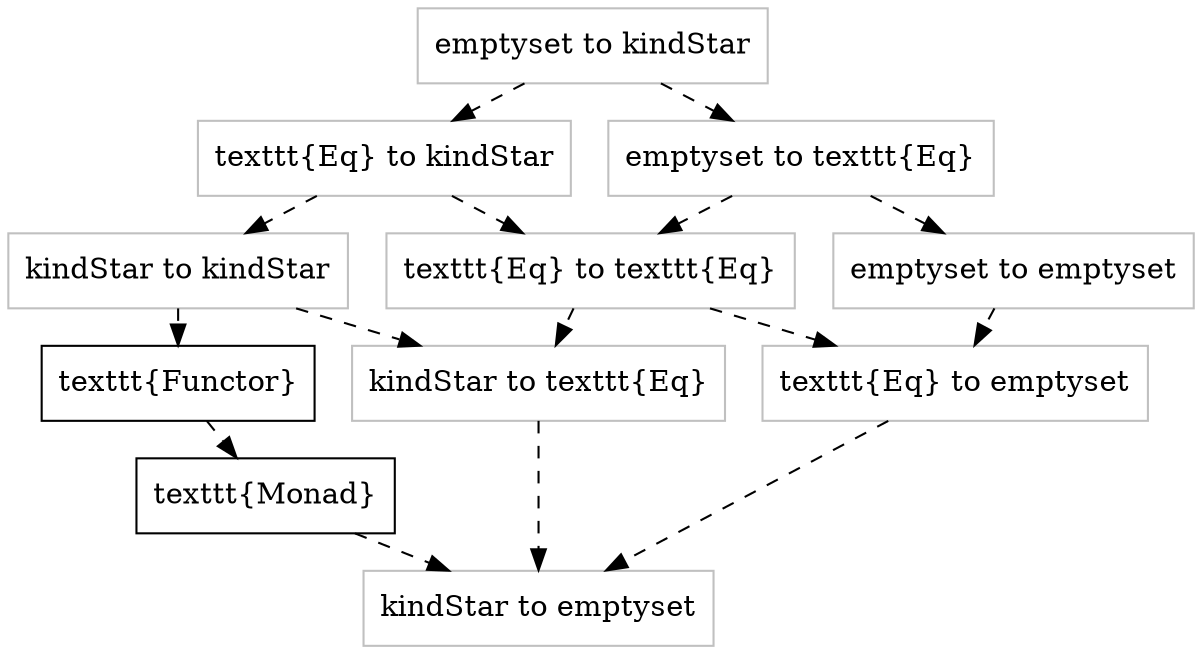 digraph kinds {
	graph [ranksep=0.25];
	node [shape=box];

	"\emptyset \to \kindStar" [color=gray];
	"\texttt{Eq} \to \kindStar" [color=gray];
	"\emptyset \to \texttt{Eq}" [color=gray];
	"\kindStar \to \kindStar" [color=gray];
	"\texttt{Eq} \to \texttt{Eq}" [color=gray];
	"\emptyset \to \emptyset" [color=gray];
	"\kindStar \to \texttt{Eq}" [color=gray];
	"\texttt{Eq} \to \emptyset" [color=gray];
	"\kindStar \to \emptyset" [color=gray];

	"\emptyset \to \kindStar" -> "\texttt{Eq} \to \kindStar" [style=dashed];
	"\emptyset \to \kindStar" -> "\emptyset \to \texttt{Eq}" [style=dashed];
	"\texttt{Eq} \to \kindStar" -> "\kindStar \to \kindStar" [style=dashed];
	"\texttt{Eq} \to \kindStar" -> "\texttt{Eq} \to \texttt{Eq}" [style=dashed];
	"\emptyset \to \texttt{Eq}" -> "\texttt{Eq} \to \texttt{Eq}" [style=dashed];
	"\emptyset \to \texttt{Eq}" -> "\emptyset \to \emptyset" [style=dashed];

	//"\kindStar \to \kindStar" -> "\kindStar \to \texttt{Eq}"
	"\kindStar \to \kindStar" -> "\texttt{Functor}" [style=dashed];
	"\kindStar \to \kindStar" -> "\kindStar \to \texttt{Eq}" [style=dashed];
	"\texttt{Functor}" -> "\texttt{Monad}" [style=dashed];
	"\texttt{Monad}" -> "\kindStar \to \emptyset" [style=dashed];

	{rank=same; "\kindStar \to \texttt{Eq}"; "\texttt{Eq} \to \emptyset"};
	{rank=same; "\texttt{Eq} \to \kindStar"; "\emptyset \to \texttt{Eq}"};
	{rank=same; "\texttt{Eq} \to \texttt{Eq}"; "\emptyset \to \emptyset"; "\kindStar \to \kindStar"};

	"\texttt{Eq} \to \texttt{Eq}" -> "\kindStar \to \texttt{Eq}" [style=dashed];
	"\texttt{Eq} \to \texttt{Eq}" -> "\texttt{Eq} \to \emptyset" [style=dashed];
	"\emptyset \to \emptyset" -> "\texttt{Eq} \to \emptyset" [style=dashed];
	"\kindStar \to \texttt{Eq}" -> "\kindStar \to \emptyset" [style=dashed];
	"\texttt{Eq} \to \emptyset" -> "\kindStar \to \emptyset" [style=dashed];
	// "\emptyset \to \emptyset" -> "\kindStar \to \emptyset" [style=dashed,color=gray]

	// "\emptyset \to \emptyset" [color=gray];
	// "\texttt{Eq} \to \emptyset" [color=gray];
	// "\kindStar \to \emptyset" [color=gray];
}
